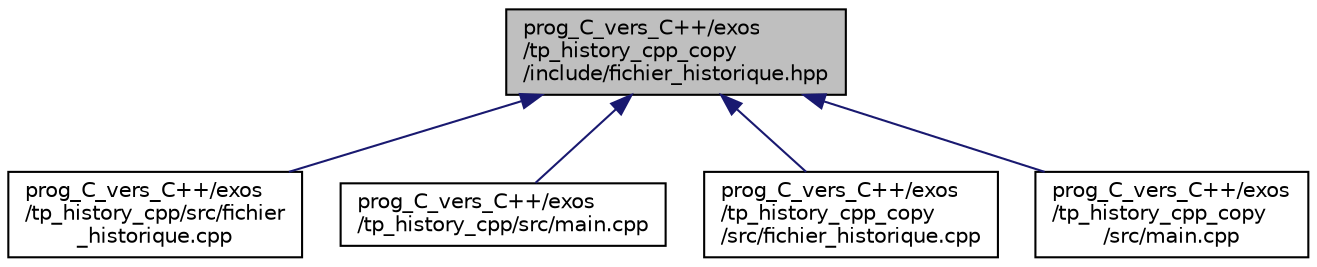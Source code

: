 digraph "prog_C_vers_C++/exos/tp_history_cpp_copy/include/fichier_historique.hpp"
{
  edge [fontname="Helvetica",fontsize="10",labelfontname="Helvetica",labelfontsize="10"];
  node [fontname="Helvetica",fontsize="10",shape=record];
  Node2 [label="prog_C_vers_C++/exos\l/tp_history_cpp_copy\l/include/fichier_historique.hpp",height=0.2,width=0.4,color="black", fillcolor="grey75", style="filled", fontcolor="black"];
  Node2 -> Node3 [dir="back",color="midnightblue",fontsize="10",style="solid"];
  Node3 [label="prog_C_vers_C++/exos\l/tp_history_cpp/src/fichier\l_historique.cpp",height=0.2,width=0.4,color="black", fillcolor="white", style="filled",URL="$src_2fichier__historique_8cpp.html"];
  Node2 -> Node4 [dir="back",color="midnightblue",fontsize="10",style="solid"];
  Node4 [label="prog_C_vers_C++/exos\l/tp_history_cpp/src/main.cpp",height=0.2,width=0.4,color="black", fillcolor="white", style="filled",URL="$exos_2tp__history__cpp_2src_2main_8cpp.html"];
  Node2 -> Node5 [dir="back",color="midnightblue",fontsize="10",style="solid"];
  Node5 [label="prog_C_vers_C++/exos\l/tp_history_cpp_copy\l/src/fichier_historique.cpp",height=0.2,width=0.4,color="black", fillcolor="white", style="filled",URL="$copy_2src_2fichier__historique_8cpp.html"];
  Node2 -> Node6 [dir="back",color="midnightblue",fontsize="10",style="solid"];
  Node6 [label="prog_C_vers_C++/exos\l/tp_history_cpp_copy\l/src/main.cpp",height=0.2,width=0.4,color="black", fillcolor="white", style="filled",URL="$exos_2tp__history__cpp__copy_2src_2main_8cpp.html"];
}
